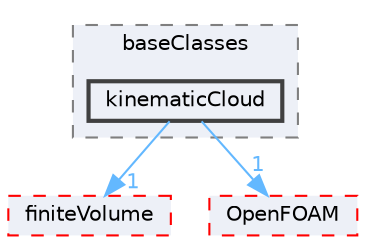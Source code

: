 digraph "src/lagrangian/intermediate/clouds/baseClasses/kinematicCloud"
{
 // LATEX_PDF_SIZE
  bgcolor="transparent";
  edge [fontname=Helvetica,fontsize=10,labelfontname=Helvetica,labelfontsize=10];
  node [fontname=Helvetica,fontsize=10,shape=box,height=0.2,width=0.4];
  compound=true
  subgraph clusterdir_8406eabe9caa8508b9c075038a008bd7 {
    graph [ bgcolor="#edf0f7", pencolor="grey50", label="baseClasses", fontname=Helvetica,fontsize=10 style="filled,dashed", URL="dir_8406eabe9caa8508b9c075038a008bd7.html",tooltip=""]
  dir_d4813939949b70d2d5c6077fb64bd107 [label="kinematicCloud", fillcolor="#edf0f7", color="grey25", style="filled,bold", URL="dir_d4813939949b70d2d5c6077fb64bd107.html",tooltip=""];
  }
  dir_9bd15774b555cf7259a6fa18f99fe99b [label="finiteVolume", fillcolor="#edf0f7", color="red", style="filled,dashed", URL="dir_9bd15774b555cf7259a6fa18f99fe99b.html",tooltip=""];
  dir_c5473ff19b20e6ec4dfe5c310b3778a8 [label="OpenFOAM", fillcolor="#edf0f7", color="red", style="filled,dashed", URL="dir_c5473ff19b20e6ec4dfe5c310b3778a8.html",tooltip=""];
  dir_d4813939949b70d2d5c6077fb64bd107->dir_9bd15774b555cf7259a6fa18f99fe99b [headlabel="1", labeldistance=1.5 headhref="dir_002020_001387.html" href="dir_002020_001387.html" color="steelblue1" fontcolor="steelblue1"];
  dir_d4813939949b70d2d5c6077fb64bd107->dir_c5473ff19b20e6ec4dfe5c310b3778a8 [headlabel="1", labeldistance=1.5 headhref="dir_002020_002695.html" href="dir_002020_002695.html" color="steelblue1" fontcolor="steelblue1"];
}
